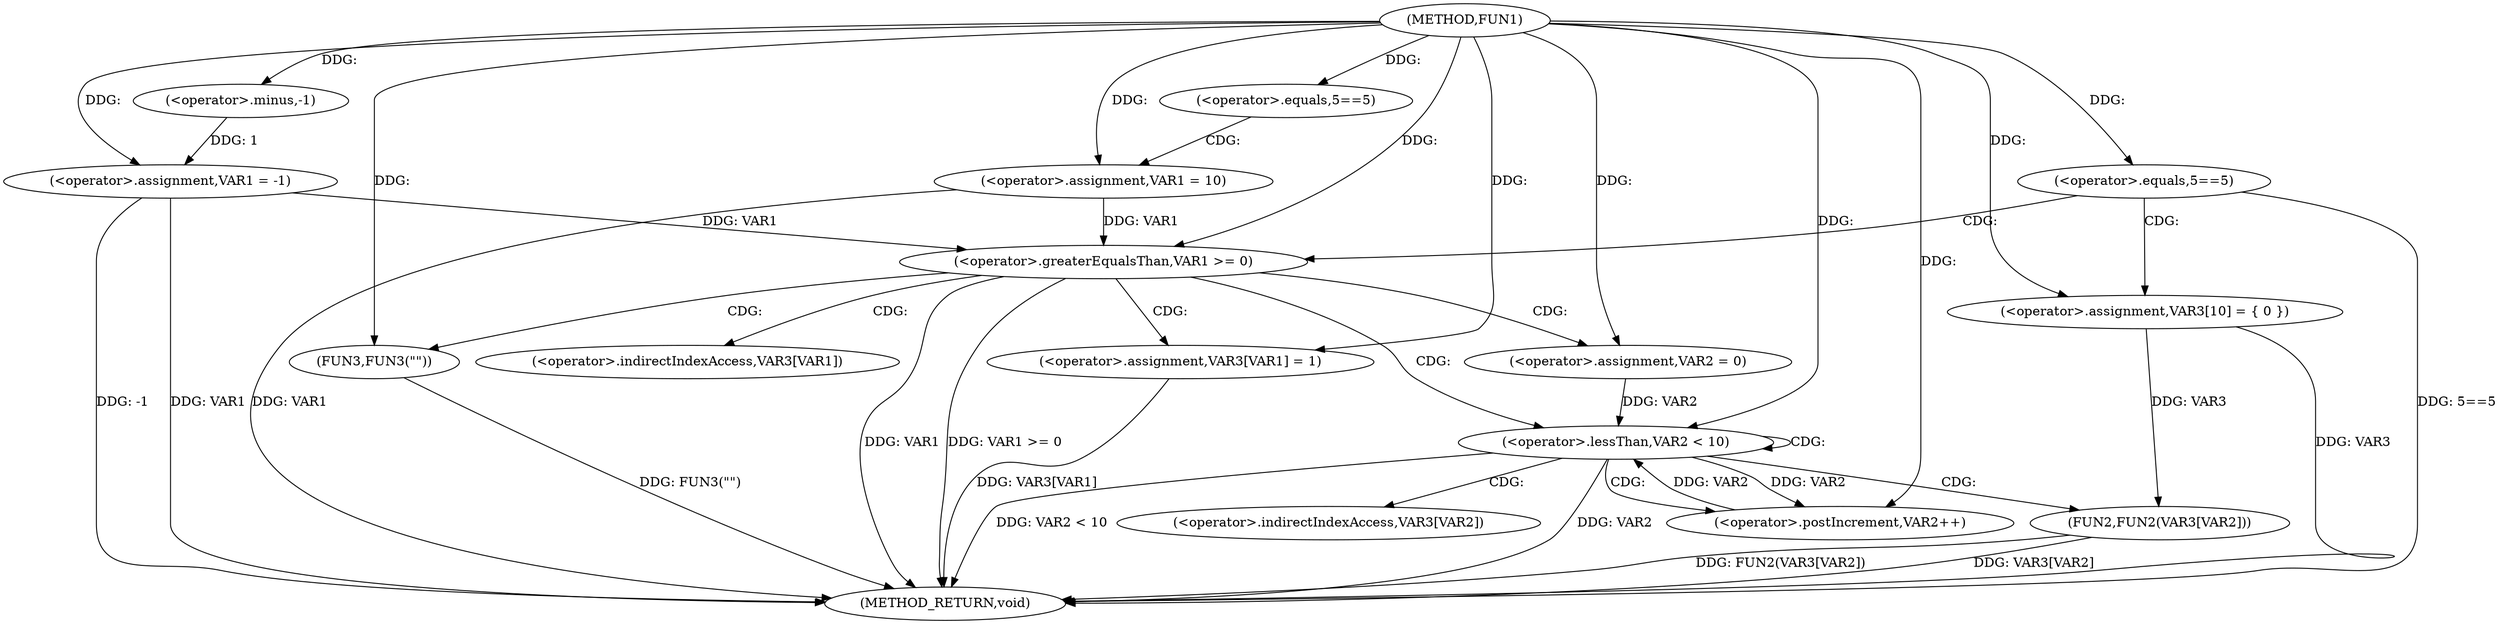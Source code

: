 digraph FUN1 {  
"1000100" [label = "(METHOD,FUN1)" ]
"1000153" [label = "(METHOD_RETURN,void)" ]
"1000103" [label = "(<operator>.assignment,VAR1 = -1)" ]
"1000105" [label = "(<operator>.minus,-1)" ]
"1000108" [label = "(<operator>.equals,5==5)" ]
"1000112" [label = "(<operator>.assignment,VAR1 = 10)" ]
"1000116" [label = "(<operator>.equals,5==5)" ]
"1000123" [label = "(<operator>.assignment,VAR3[10] = { 0 })" ]
"1000126" [label = "(<operator>.greaterEqualsThan,VAR1 >= 0)" ]
"1000130" [label = "(<operator>.assignment,VAR3[VAR1] = 1)" ]
"1000136" [label = "(<operator>.assignment,VAR2 = 0)" ]
"1000139" [label = "(<operator>.lessThan,VAR2 < 10)" ]
"1000142" [label = "(<operator>.postIncrement,VAR2++)" ]
"1000145" [label = "(FUN2,FUN2(VAR3[VAR2]))" ]
"1000151" [label = "(FUN3,FUN3(\"\"))" ]
"1000131" [label = "(<operator>.indirectIndexAccess,VAR3[VAR1])" ]
"1000146" [label = "(<operator>.indirectIndexAccess,VAR3[VAR2])" ]
  "1000151" -> "1000153"  [ label = "DDG: FUN3(\"\")"] 
  "1000103" -> "1000153"  [ label = "DDG: VAR1"] 
  "1000103" -> "1000153"  [ label = "DDG: -1"] 
  "1000139" -> "1000153"  [ label = "DDG: VAR2"] 
  "1000126" -> "1000153"  [ label = "DDG: VAR1"] 
  "1000112" -> "1000153"  [ label = "DDG: VAR1"] 
  "1000145" -> "1000153"  [ label = "DDG: VAR3[VAR2]"] 
  "1000116" -> "1000153"  [ label = "DDG: 5==5"] 
  "1000126" -> "1000153"  [ label = "DDG: VAR1 >= 0"] 
  "1000139" -> "1000153"  [ label = "DDG: VAR2 < 10"] 
  "1000145" -> "1000153"  [ label = "DDG: FUN2(VAR3[VAR2])"] 
  "1000130" -> "1000153"  [ label = "DDG: VAR3[VAR1]"] 
  "1000123" -> "1000153"  [ label = "DDG: VAR3"] 
  "1000105" -> "1000103"  [ label = "DDG: 1"] 
  "1000100" -> "1000103"  [ label = "DDG: "] 
  "1000100" -> "1000105"  [ label = "DDG: "] 
  "1000100" -> "1000108"  [ label = "DDG: "] 
  "1000100" -> "1000112"  [ label = "DDG: "] 
  "1000100" -> "1000116"  [ label = "DDG: "] 
  "1000100" -> "1000123"  [ label = "DDG: "] 
  "1000103" -> "1000126"  [ label = "DDG: VAR1"] 
  "1000112" -> "1000126"  [ label = "DDG: VAR1"] 
  "1000100" -> "1000126"  [ label = "DDG: "] 
  "1000100" -> "1000130"  [ label = "DDG: "] 
  "1000100" -> "1000136"  [ label = "DDG: "] 
  "1000142" -> "1000139"  [ label = "DDG: VAR2"] 
  "1000136" -> "1000139"  [ label = "DDG: VAR2"] 
  "1000100" -> "1000139"  [ label = "DDG: "] 
  "1000139" -> "1000142"  [ label = "DDG: VAR2"] 
  "1000100" -> "1000142"  [ label = "DDG: "] 
  "1000123" -> "1000145"  [ label = "DDG: VAR3"] 
  "1000100" -> "1000151"  [ label = "DDG: "] 
  "1000108" -> "1000112"  [ label = "CDG: "] 
  "1000116" -> "1000126"  [ label = "CDG: "] 
  "1000116" -> "1000123"  [ label = "CDG: "] 
  "1000126" -> "1000131"  [ label = "CDG: "] 
  "1000126" -> "1000151"  [ label = "CDG: "] 
  "1000126" -> "1000130"  [ label = "CDG: "] 
  "1000126" -> "1000139"  [ label = "CDG: "] 
  "1000126" -> "1000136"  [ label = "CDG: "] 
  "1000139" -> "1000142"  [ label = "CDG: "] 
  "1000139" -> "1000145"  [ label = "CDG: "] 
  "1000139" -> "1000139"  [ label = "CDG: "] 
  "1000139" -> "1000146"  [ label = "CDG: "] 
}
